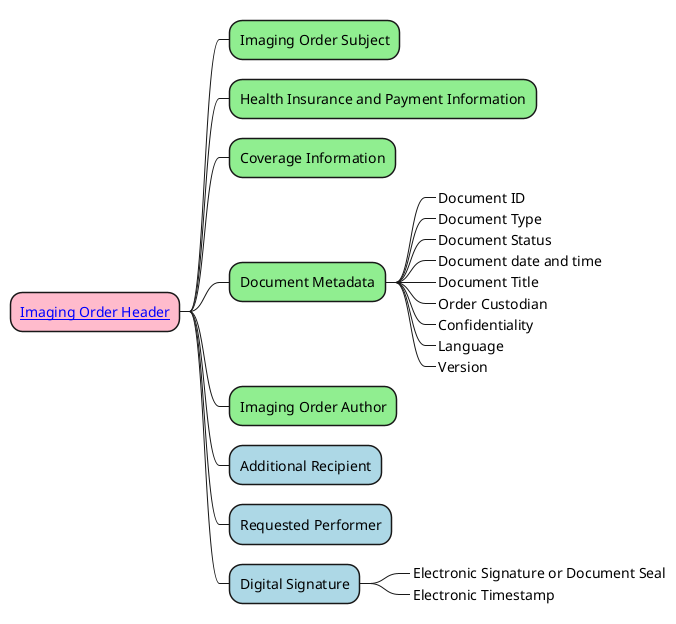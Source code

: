 @startmindmap
skinparam topurl StructureDefinition-

*[#FFBBCC] [[HeaderImagingOrder.html Imaging Order Header]]
**[#lightgreen] Imaging Order Subject
/'    Shell we keep or not?
** Preferred Health Professional
'/
**[#lightgreen] Health Insurance and Payment Information
/' ***_ Health insurance code
***_ Health insurance name
***_ Health insurance number '/
**[#lightgreen] Coverage Information
/'
** Attestation
***_ Attester
***_ DateTime
** Legal authentication
***_ Legal authenticator
***_ DateTime
'/
**[#lightgreen] Document Metadata
***_ Document ID
***_ Document Type
***_ Document Status
***_ Document date and time
***_ Document Title
***_ Order Custodian
***_ Confidentiality
***_ Language
***_ Version
**[#lightgreen] Imaging Order Author
**[#lightblue] Additional Recipient
**[#lightblue] Requested Performer
**[#lightblue] Digital Signature
***_ Electronic Signature or Document Seal
***_ Electronic Timestamp
/' ** Intended recipient
** Authorship
***_ Author
***_ DateTime
** Attestation
***_ Attester
***_ DateTime
** Legal authentication
***_ Legal authenticator
***_ DateTime
** Document metadata
***_ Document ID
***_ Document type
***_ Document status
***_ Period
***_ Report date and time
***_ Document title
***_ Event type
***_ Specialty
***_ Report custodian
***_ Document format
***_ Confidentiality
***_ Language
***_ Version
***_ Study Instance UID
***_ Accession number '/
@endmindmap